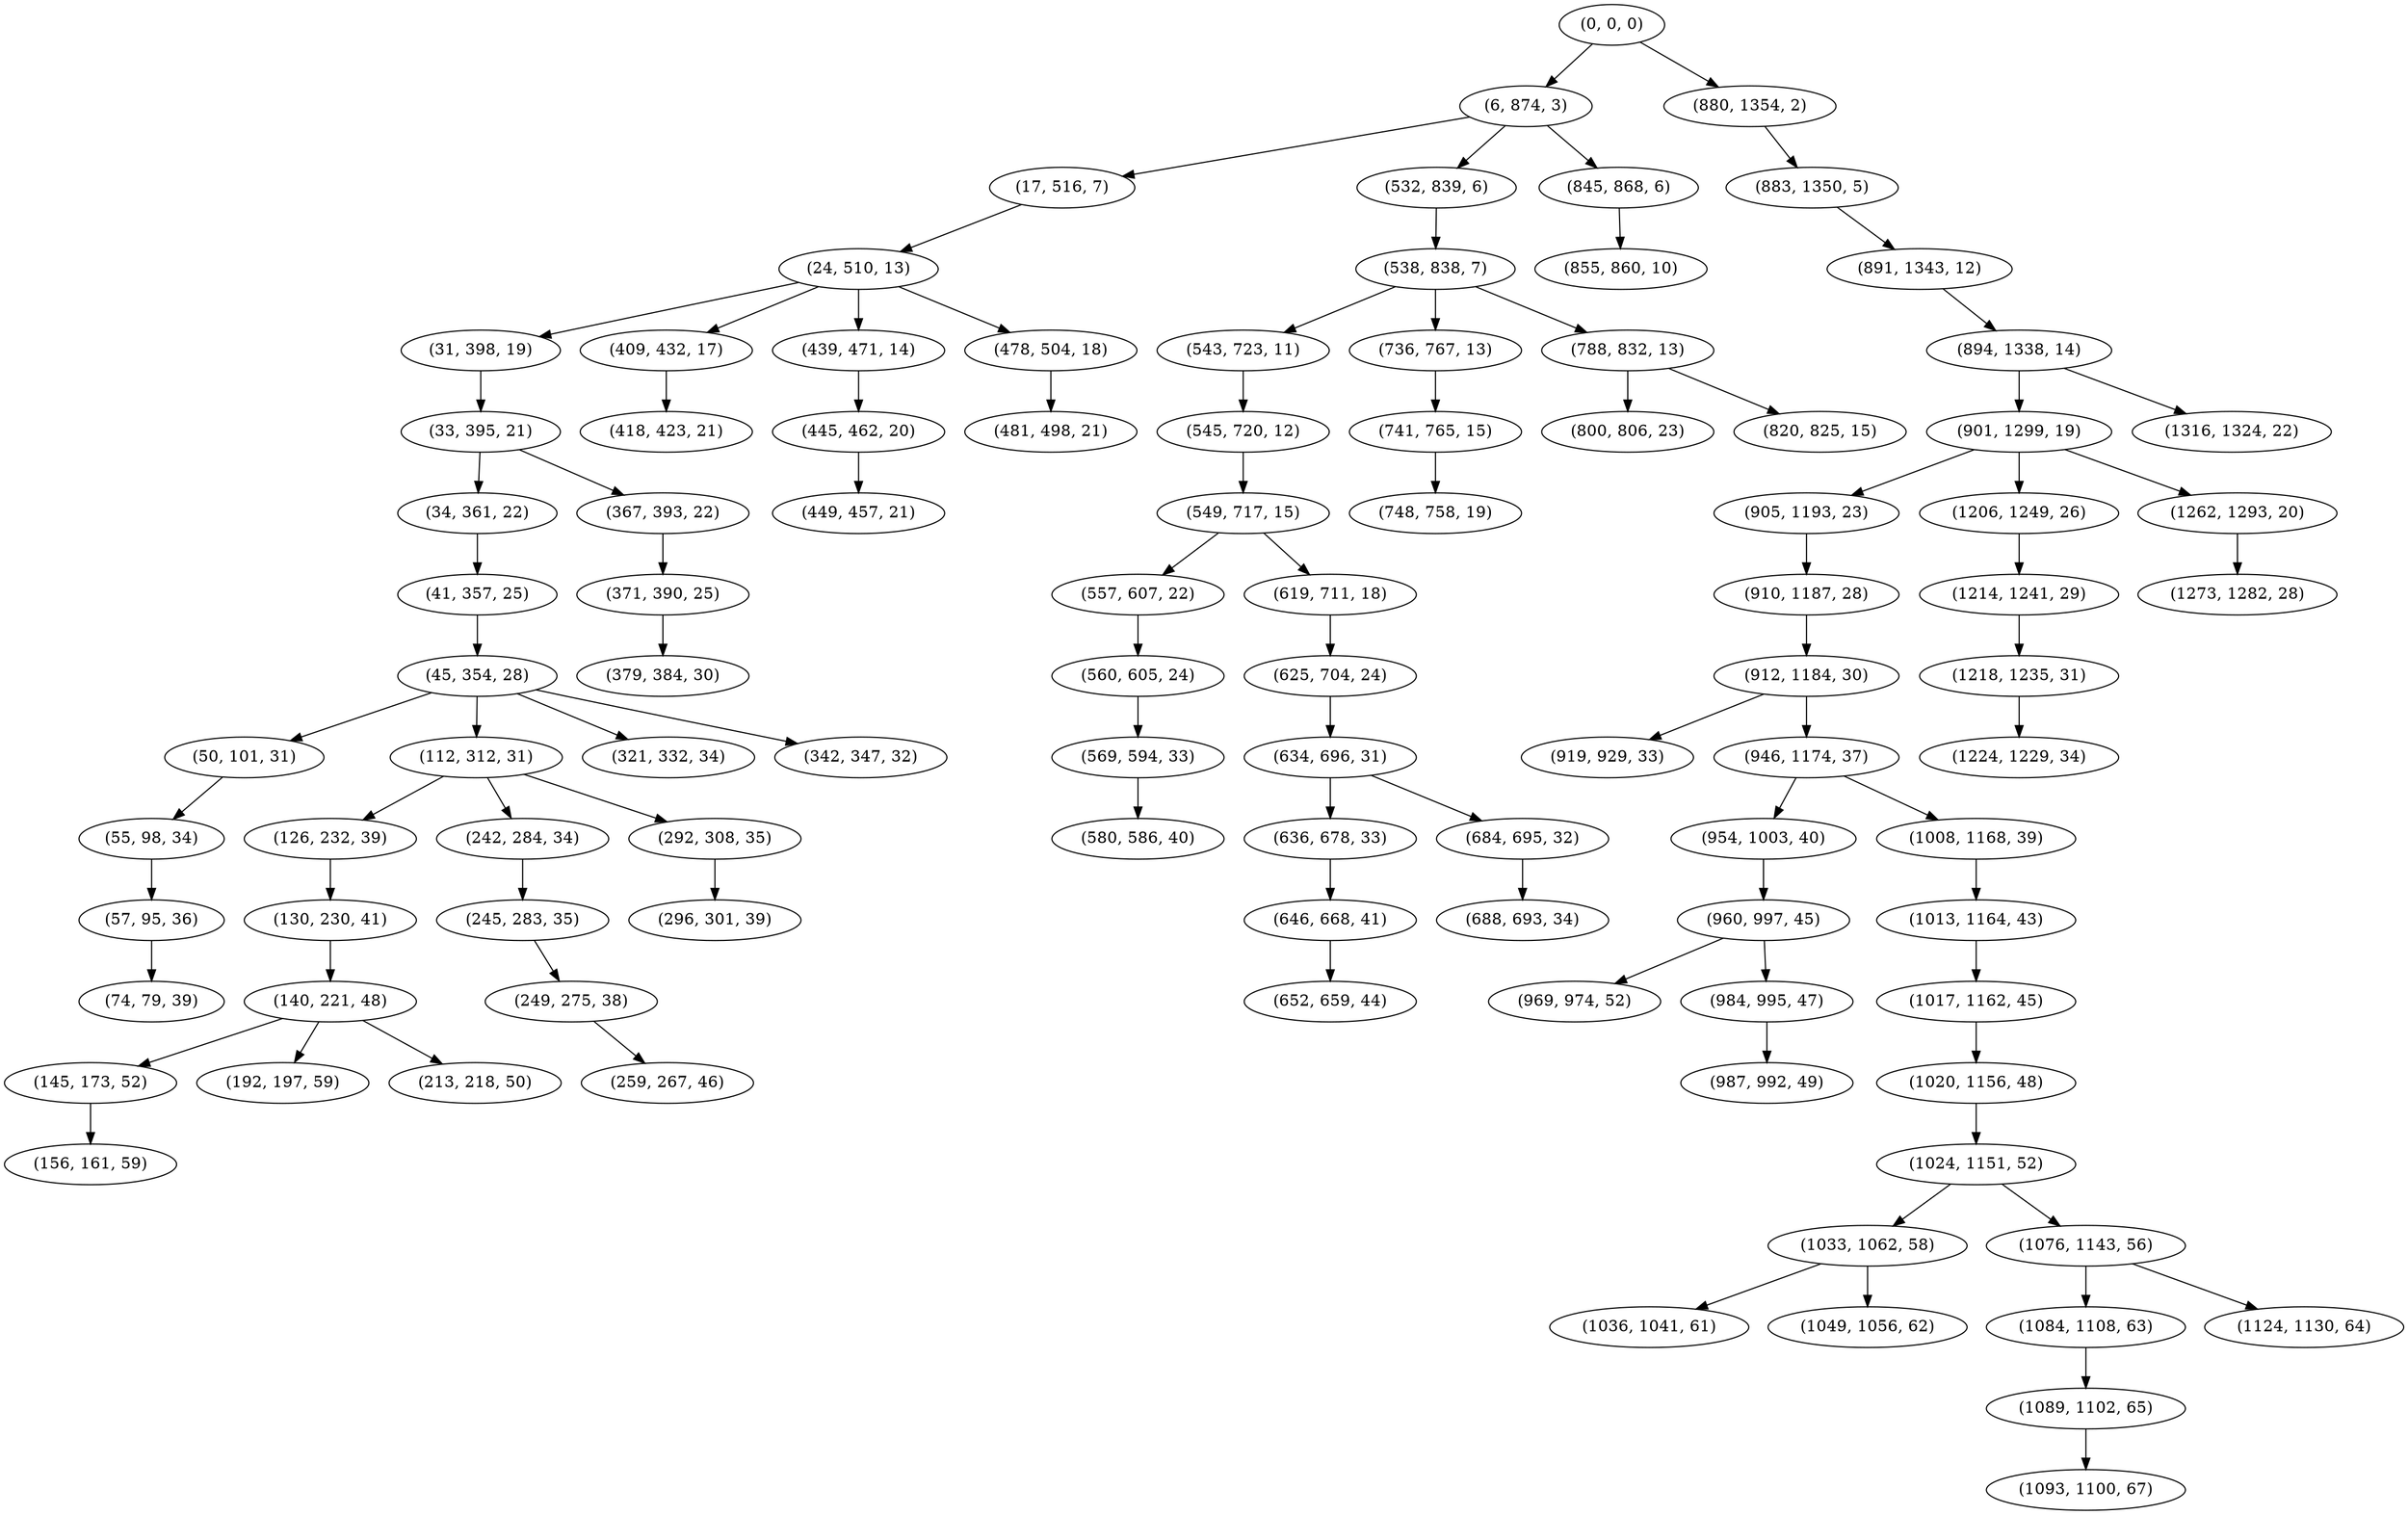digraph tree {
    "(0, 0, 0)";
    "(6, 874, 3)";
    "(17, 516, 7)";
    "(24, 510, 13)";
    "(31, 398, 19)";
    "(33, 395, 21)";
    "(34, 361, 22)";
    "(41, 357, 25)";
    "(45, 354, 28)";
    "(50, 101, 31)";
    "(55, 98, 34)";
    "(57, 95, 36)";
    "(74, 79, 39)";
    "(112, 312, 31)";
    "(126, 232, 39)";
    "(130, 230, 41)";
    "(140, 221, 48)";
    "(145, 173, 52)";
    "(156, 161, 59)";
    "(192, 197, 59)";
    "(213, 218, 50)";
    "(242, 284, 34)";
    "(245, 283, 35)";
    "(249, 275, 38)";
    "(259, 267, 46)";
    "(292, 308, 35)";
    "(296, 301, 39)";
    "(321, 332, 34)";
    "(342, 347, 32)";
    "(367, 393, 22)";
    "(371, 390, 25)";
    "(379, 384, 30)";
    "(409, 432, 17)";
    "(418, 423, 21)";
    "(439, 471, 14)";
    "(445, 462, 20)";
    "(449, 457, 21)";
    "(478, 504, 18)";
    "(481, 498, 21)";
    "(532, 839, 6)";
    "(538, 838, 7)";
    "(543, 723, 11)";
    "(545, 720, 12)";
    "(549, 717, 15)";
    "(557, 607, 22)";
    "(560, 605, 24)";
    "(569, 594, 33)";
    "(580, 586, 40)";
    "(619, 711, 18)";
    "(625, 704, 24)";
    "(634, 696, 31)";
    "(636, 678, 33)";
    "(646, 668, 41)";
    "(652, 659, 44)";
    "(684, 695, 32)";
    "(688, 693, 34)";
    "(736, 767, 13)";
    "(741, 765, 15)";
    "(748, 758, 19)";
    "(788, 832, 13)";
    "(800, 806, 23)";
    "(820, 825, 15)";
    "(845, 868, 6)";
    "(855, 860, 10)";
    "(880, 1354, 2)";
    "(883, 1350, 5)";
    "(891, 1343, 12)";
    "(894, 1338, 14)";
    "(901, 1299, 19)";
    "(905, 1193, 23)";
    "(910, 1187, 28)";
    "(912, 1184, 30)";
    "(919, 929, 33)";
    "(946, 1174, 37)";
    "(954, 1003, 40)";
    "(960, 997, 45)";
    "(969, 974, 52)";
    "(984, 995, 47)";
    "(987, 992, 49)";
    "(1008, 1168, 39)";
    "(1013, 1164, 43)";
    "(1017, 1162, 45)";
    "(1020, 1156, 48)";
    "(1024, 1151, 52)";
    "(1033, 1062, 58)";
    "(1036, 1041, 61)";
    "(1049, 1056, 62)";
    "(1076, 1143, 56)";
    "(1084, 1108, 63)";
    "(1089, 1102, 65)";
    "(1093, 1100, 67)";
    "(1124, 1130, 64)";
    "(1206, 1249, 26)";
    "(1214, 1241, 29)";
    "(1218, 1235, 31)";
    "(1224, 1229, 34)";
    "(1262, 1293, 20)";
    "(1273, 1282, 28)";
    "(1316, 1324, 22)";
    "(0, 0, 0)" -> "(6, 874, 3)";
    "(0, 0, 0)" -> "(880, 1354, 2)";
    "(6, 874, 3)" -> "(17, 516, 7)";
    "(6, 874, 3)" -> "(532, 839, 6)";
    "(6, 874, 3)" -> "(845, 868, 6)";
    "(17, 516, 7)" -> "(24, 510, 13)";
    "(24, 510, 13)" -> "(31, 398, 19)";
    "(24, 510, 13)" -> "(409, 432, 17)";
    "(24, 510, 13)" -> "(439, 471, 14)";
    "(24, 510, 13)" -> "(478, 504, 18)";
    "(31, 398, 19)" -> "(33, 395, 21)";
    "(33, 395, 21)" -> "(34, 361, 22)";
    "(33, 395, 21)" -> "(367, 393, 22)";
    "(34, 361, 22)" -> "(41, 357, 25)";
    "(41, 357, 25)" -> "(45, 354, 28)";
    "(45, 354, 28)" -> "(50, 101, 31)";
    "(45, 354, 28)" -> "(112, 312, 31)";
    "(45, 354, 28)" -> "(321, 332, 34)";
    "(45, 354, 28)" -> "(342, 347, 32)";
    "(50, 101, 31)" -> "(55, 98, 34)";
    "(55, 98, 34)" -> "(57, 95, 36)";
    "(57, 95, 36)" -> "(74, 79, 39)";
    "(112, 312, 31)" -> "(126, 232, 39)";
    "(112, 312, 31)" -> "(242, 284, 34)";
    "(112, 312, 31)" -> "(292, 308, 35)";
    "(126, 232, 39)" -> "(130, 230, 41)";
    "(130, 230, 41)" -> "(140, 221, 48)";
    "(140, 221, 48)" -> "(145, 173, 52)";
    "(140, 221, 48)" -> "(192, 197, 59)";
    "(140, 221, 48)" -> "(213, 218, 50)";
    "(145, 173, 52)" -> "(156, 161, 59)";
    "(242, 284, 34)" -> "(245, 283, 35)";
    "(245, 283, 35)" -> "(249, 275, 38)";
    "(249, 275, 38)" -> "(259, 267, 46)";
    "(292, 308, 35)" -> "(296, 301, 39)";
    "(367, 393, 22)" -> "(371, 390, 25)";
    "(371, 390, 25)" -> "(379, 384, 30)";
    "(409, 432, 17)" -> "(418, 423, 21)";
    "(439, 471, 14)" -> "(445, 462, 20)";
    "(445, 462, 20)" -> "(449, 457, 21)";
    "(478, 504, 18)" -> "(481, 498, 21)";
    "(532, 839, 6)" -> "(538, 838, 7)";
    "(538, 838, 7)" -> "(543, 723, 11)";
    "(538, 838, 7)" -> "(736, 767, 13)";
    "(538, 838, 7)" -> "(788, 832, 13)";
    "(543, 723, 11)" -> "(545, 720, 12)";
    "(545, 720, 12)" -> "(549, 717, 15)";
    "(549, 717, 15)" -> "(557, 607, 22)";
    "(549, 717, 15)" -> "(619, 711, 18)";
    "(557, 607, 22)" -> "(560, 605, 24)";
    "(560, 605, 24)" -> "(569, 594, 33)";
    "(569, 594, 33)" -> "(580, 586, 40)";
    "(619, 711, 18)" -> "(625, 704, 24)";
    "(625, 704, 24)" -> "(634, 696, 31)";
    "(634, 696, 31)" -> "(636, 678, 33)";
    "(634, 696, 31)" -> "(684, 695, 32)";
    "(636, 678, 33)" -> "(646, 668, 41)";
    "(646, 668, 41)" -> "(652, 659, 44)";
    "(684, 695, 32)" -> "(688, 693, 34)";
    "(736, 767, 13)" -> "(741, 765, 15)";
    "(741, 765, 15)" -> "(748, 758, 19)";
    "(788, 832, 13)" -> "(800, 806, 23)";
    "(788, 832, 13)" -> "(820, 825, 15)";
    "(845, 868, 6)" -> "(855, 860, 10)";
    "(880, 1354, 2)" -> "(883, 1350, 5)";
    "(883, 1350, 5)" -> "(891, 1343, 12)";
    "(891, 1343, 12)" -> "(894, 1338, 14)";
    "(894, 1338, 14)" -> "(901, 1299, 19)";
    "(894, 1338, 14)" -> "(1316, 1324, 22)";
    "(901, 1299, 19)" -> "(905, 1193, 23)";
    "(901, 1299, 19)" -> "(1206, 1249, 26)";
    "(901, 1299, 19)" -> "(1262, 1293, 20)";
    "(905, 1193, 23)" -> "(910, 1187, 28)";
    "(910, 1187, 28)" -> "(912, 1184, 30)";
    "(912, 1184, 30)" -> "(919, 929, 33)";
    "(912, 1184, 30)" -> "(946, 1174, 37)";
    "(946, 1174, 37)" -> "(954, 1003, 40)";
    "(946, 1174, 37)" -> "(1008, 1168, 39)";
    "(954, 1003, 40)" -> "(960, 997, 45)";
    "(960, 997, 45)" -> "(969, 974, 52)";
    "(960, 997, 45)" -> "(984, 995, 47)";
    "(984, 995, 47)" -> "(987, 992, 49)";
    "(1008, 1168, 39)" -> "(1013, 1164, 43)";
    "(1013, 1164, 43)" -> "(1017, 1162, 45)";
    "(1017, 1162, 45)" -> "(1020, 1156, 48)";
    "(1020, 1156, 48)" -> "(1024, 1151, 52)";
    "(1024, 1151, 52)" -> "(1033, 1062, 58)";
    "(1024, 1151, 52)" -> "(1076, 1143, 56)";
    "(1033, 1062, 58)" -> "(1036, 1041, 61)";
    "(1033, 1062, 58)" -> "(1049, 1056, 62)";
    "(1076, 1143, 56)" -> "(1084, 1108, 63)";
    "(1076, 1143, 56)" -> "(1124, 1130, 64)";
    "(1084, 1108, 63)" -> "(1089, 1102, 65)";
    "(1089, 1102, 65)" -> "(1093, 1100, 67)";
    "(1206, 1249, 26)" -> "(1214, 1241, 29)";
    "(1214, 1241, 29)" -> "(1218, 1235, 31)";
    "(1218, 1235, 31)" -> "(1224, 1229, 34)";
    "(1262, 1293, 20)" -> "(1273, 1282, 28)";
}
